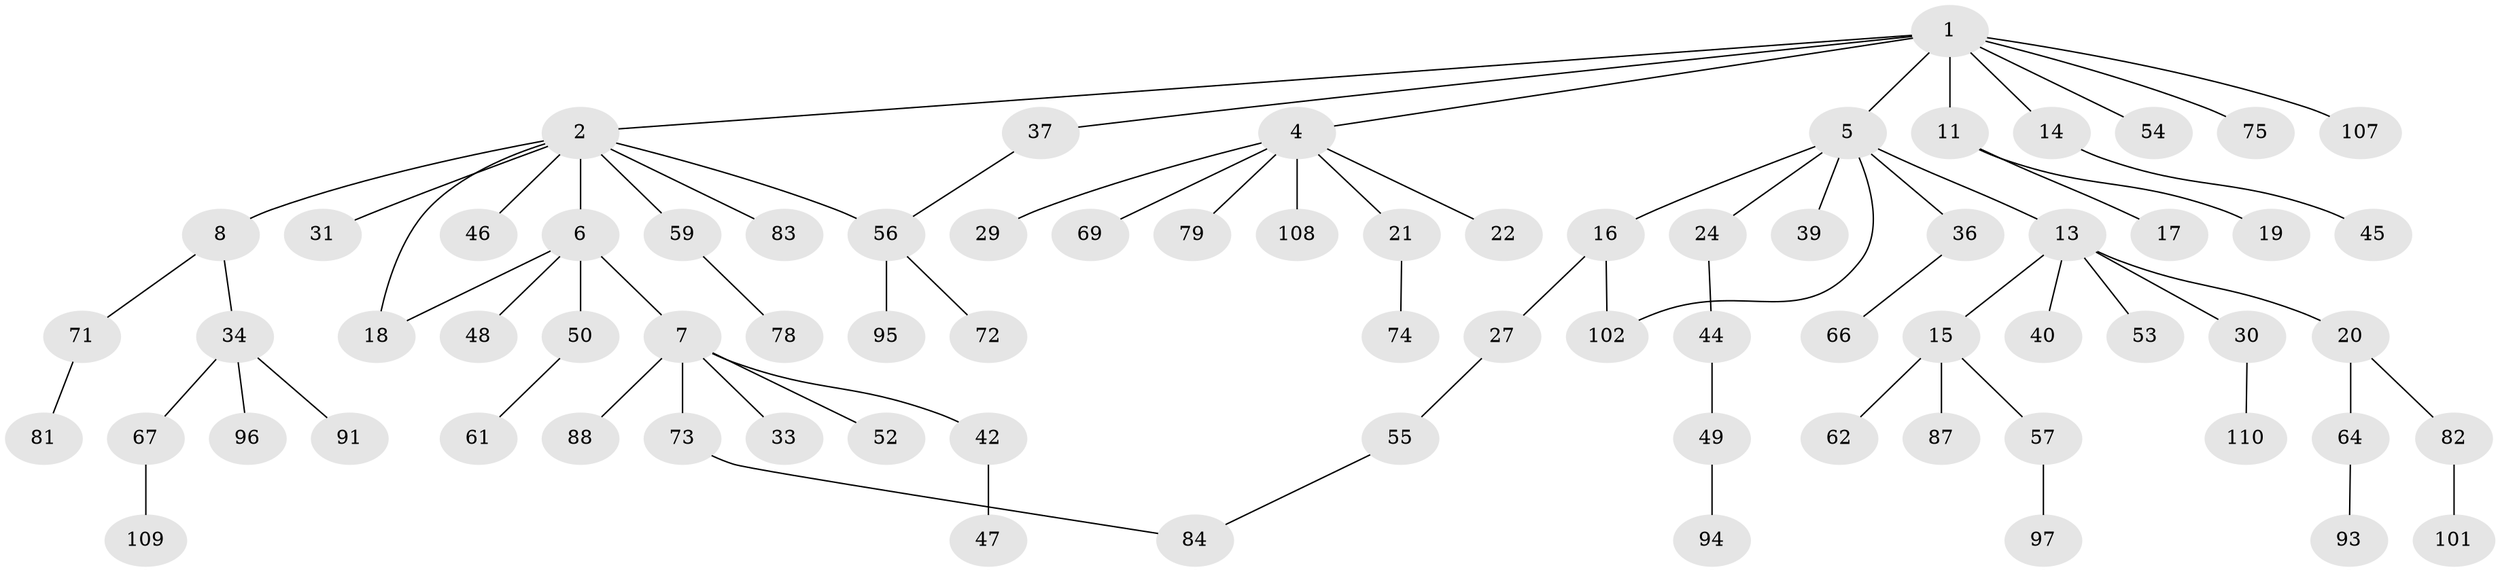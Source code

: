 // Generated by graph-tools (version 1.1) at 2025/51/02/27/25 19:51:41]
// undirected, 75 vertices, 78 edges
graph export_dot {
graph [start="1"]
  node [color=gray90,style=filled];
  1 [super="+10"];
  2 [super="+3"];
  4 [super="+12"];
  5 [super="+9"];
  6 [super="+38"];
  7 [super="+25"];
  8 [super="+32"];
  11 [super="+41"];
  13 [super="+23"];
  14 [super="+76"];
  15 [super="+60"];
  16 [super="+51"];
  17;
  18;
  19 [super="+28"];
  20;
  21 [super="+100"];
  22;
  24 [super="+26"];
  27 [super="+43"];
  29;
  30 [super="+58"];
  31;
  33 [super="+70"];
  34 [super="+35"];
  36 [super="+68"];
  37;
  39;
  40;
  42;
  44;
  45 [super="+90"];
  46;
  47;
  48;
  49 [super="+89"];
  50;
  52;
  53;
  54;
  55;
  56 [super="+77"];
  57 [super="+106"];
  59 [super="+65"];
  61 [super="+63"];
  62;
  64;
  66 [super="+80"];
  67 [super="+104"];
  69 [super="+86"];
  71;
  72;
  73 [super="+105"];
  74;
  75;
  78;
  79 [super="+92"];
  81 [super="+103"];
  82 [super="+85"];
  83;
  84 [super="+99"];
  87;
  88;
  91;
  93 [super="+98"];
  94;
  95;
  96;
  97;
  101;
  102;
  107;
  108;
  109;
  110;
  1 -- 2;
  1 -- 4;
  1 -- 5;
  1 -- 14;
  1 -- 37;
  1 -- 54;
  1 -- 11;
  1 -- 75;
  1 -- 107;
  2 -- 31;
  2 -- 59;
  2 -- 83;
  2 -- 18;
  2 -- 6;
  2 -- 8;
  2 -- 56;
  2 -- 46;
  4 -- 22;
  4 -- 108;
  4 -- 69;
  4 -- 21;
  4 -- 29;
  4 -- 79;
  5 -- 13;
  5 -- 24;
  5 -- 16;
  5 -- 36;
  5 -- 102;
  5 -- 39;
  6 -- 7;
  6 -- 18;
  6 -- 50;
  6 -- 48;
  7 -- 33;
  7 -- 73 [weight=2];
  7 -- 88;
  7 -- 42;
  7 -- 52;
  8 -- 34;
  8 -- 71;
  11 -- 17;
  11 -- 19;
  13 -- 15;
  13 -- 20;
  13 -- 30;
  13 -- 40;
  13 -- 53;
  14 -- 45;
  15 -- 57;
  15 -- 87;
  15 -- 62;
  16 -- 27;
  16 -- 102;
  20 -- 64;
  20 -- 82;
  21 -- 74;
  24 -- 44;
  27 -- 55;
  30 -- 110;
  34 -- 91;
  34 -- 96;
  34 -- 67;
  36 -- 66;
  37 -- 56;
  42 -- 47;
  44 -- 49;
  49 -- 94;
  50 -- 61;
  55 -- 84;
  56 -- 72;
  56 -- 95;
  57 -- 97;
  59 -- 78;
  64 -- 93;
  67 -- 109;
  71 -- 81;
  73 -- 84;
  82 -- 101;
}
